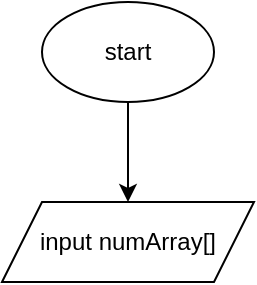 <mxfile version="20.4.0" type="github">
  <diagram id="C5RBs43oDa-KdzZeNtuy" name="Page-1">
    <mxGraphModel dx="786" dy="546" grid="1" gridSize="10" guides="1" tooltips="1" connect="1" arrows="1" fold="1" page="1" pageScale="1" pageWidth="827" pageHeight="1169" math="0" shadow="0">
      <root>
        <mxCell id="WIyWlLk6GJQsqaUBKTNV-0" />
        <mxCell id="WIyWlLk6GJQsqaUBKTNV-1" parent="WIyWlLk6GJQsqaUBKTNV-0" />
        <mxCell id="llUpB8g6KJN3qQGRMO3K-0" value="" style="edgeStyle=orthogonalEdgeStyle;rounded=0;orthogonalLoop=1;jettySize=auto;html=1;" edge="1" parent="WIyWlLk6GJQsqaUBKTNV-1" source="llUpB8g6KJN3qQGRMO3K-1">
          <mxGeometry relative="1" as="geometry">
            <mxPoint x="383" y="120" as="targetPoint" />
          </mxGeometry>
        </mxCell>
        <mxCell id="llUpB8g6KJN3qQGRMO3K-1" value="start" style="ellipse;whiteSpace=wrap;html=1;" vertex="1" parent="WIyWlLk6GJQsqaUBKTNV-1">
          <mxGeometry x="340" y="20" width="86" height="50" as="geometry" />
        </mxCell>
        <mxCell id="llUpB8g6KJN3qQGRMO3K-2" value="input numArray[]" style="shape=parallelogram;perimeter=parallelogramPerimeter;whiteSpace=wrap;html=1;fixedSize=1;" vertex="1" parent="WIyWlLk6GJQsqaUBKTNV-1">
          <mxGeometry x="320" y="120" width="126" height="40" as="geometry" />
        </mxCell>
      </root>
    </mxGraphModel>
  </diagram>
</mxfile>

